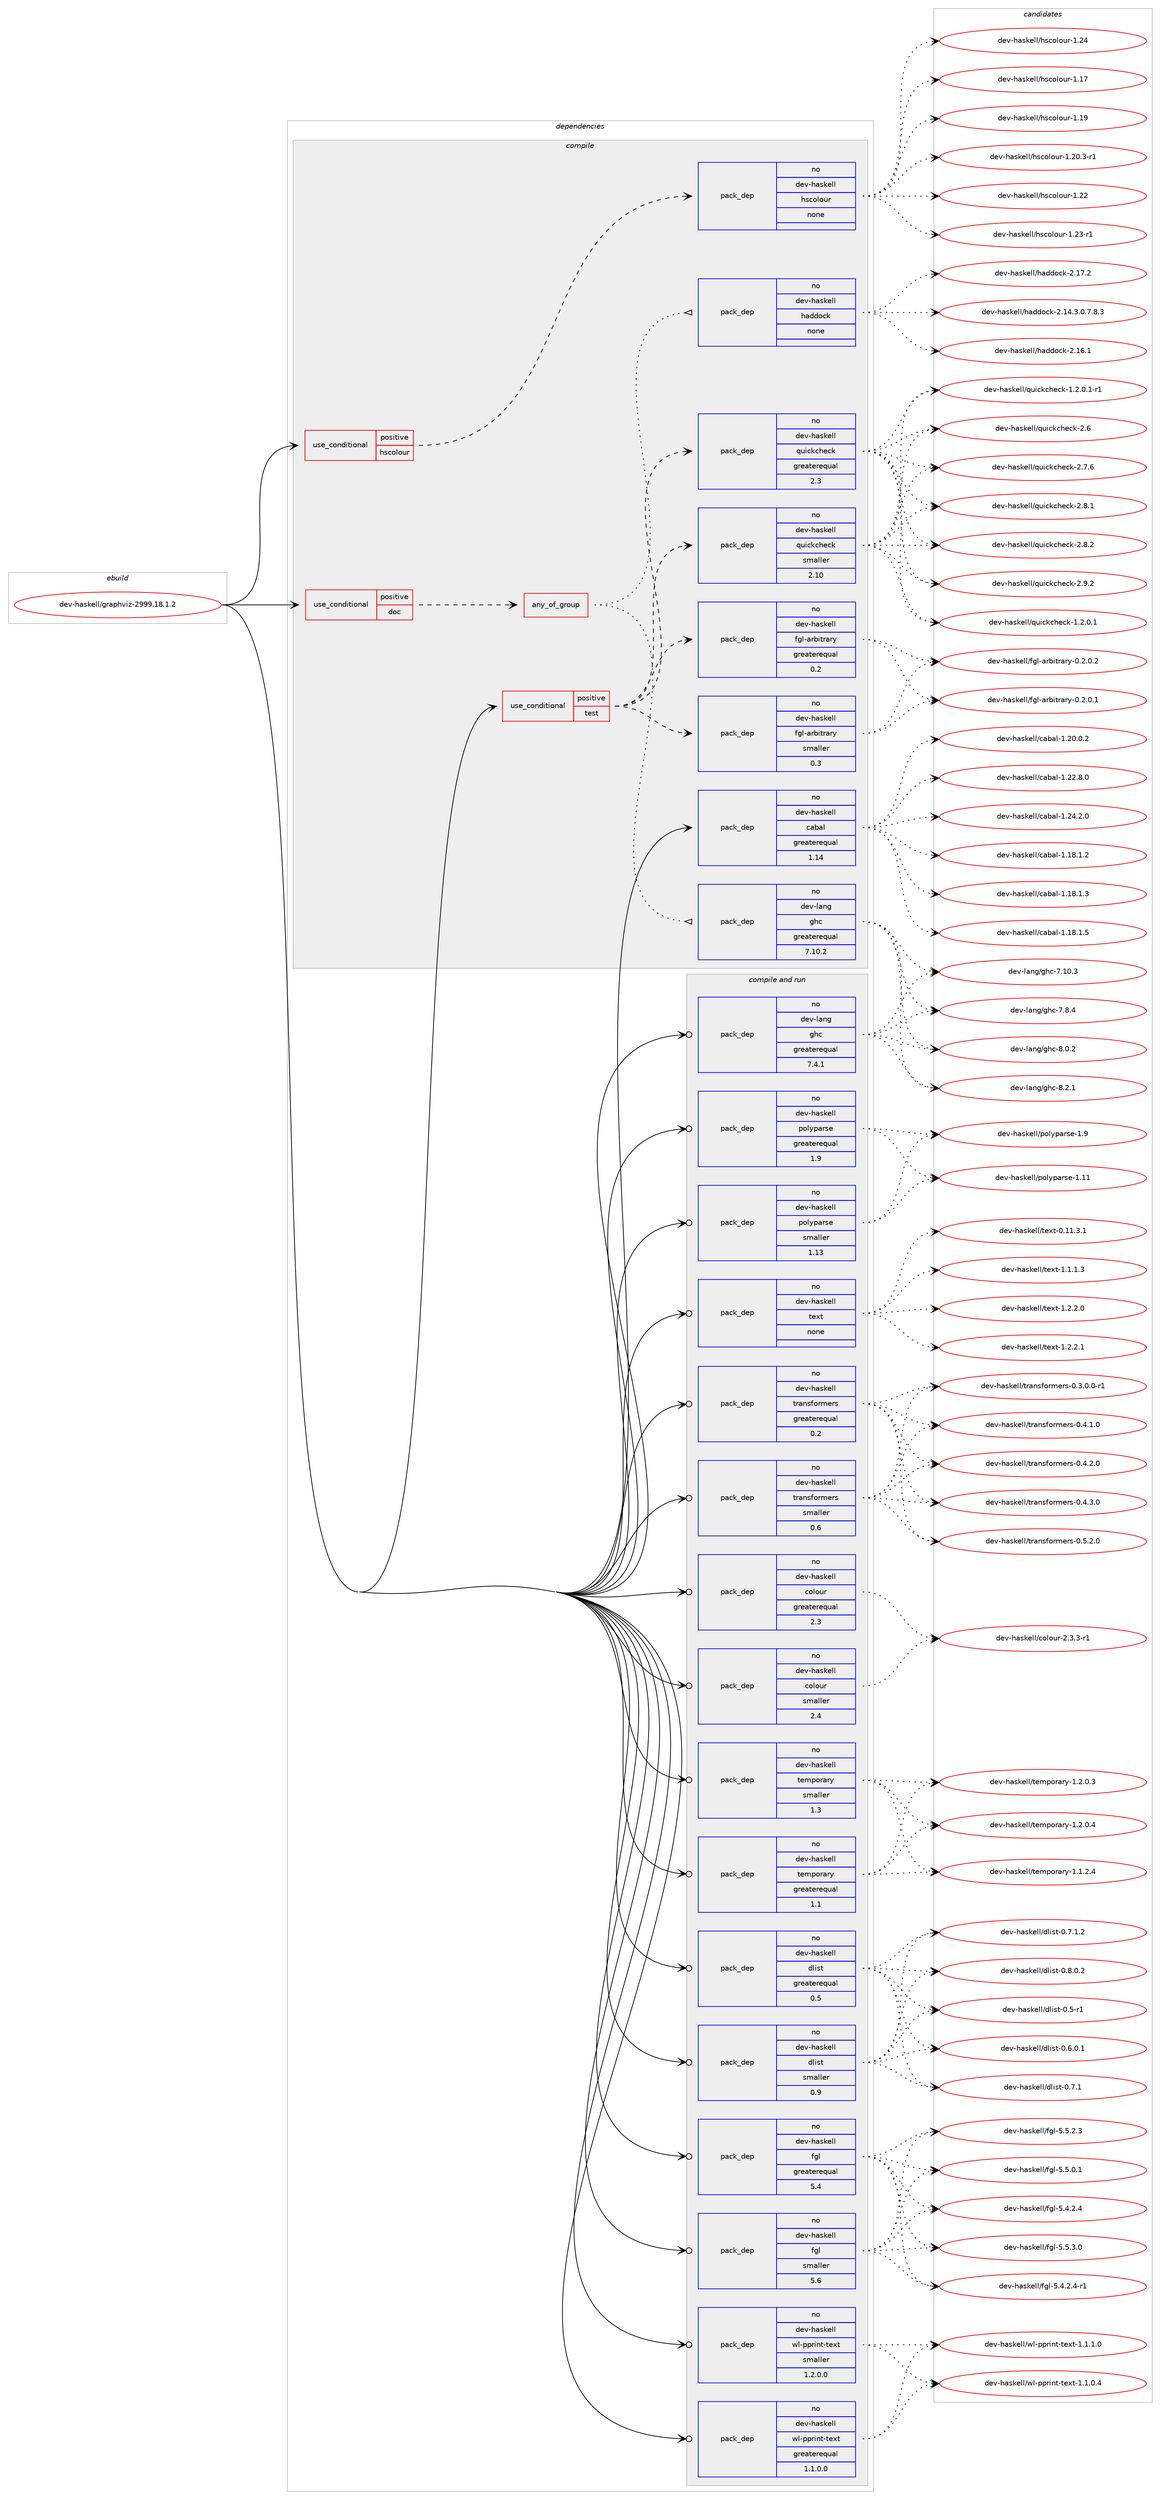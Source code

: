 digraph prolog {

# *************
# Graph options
# *************

newrank=true;
concentrate=true;
compound=true;
graph [rankdir=LR,fontname=Helvetica,fontsize=10,ranksep=1.5];#, ranksep=2.5, nodesep=0.2];
edge  [arrowhead=vee];
node  [fontname=Helvetica,fontsize=10];

# **********
# The ebuild
# **********

subgraph cluster_leftcol {
color=gray;
rank=same;
label=<<i>ebuild</i>>;
id [label="dev-haskell/graphviz-2999.18.1.2", color=red, width=4, href="../dev-haskell/graphviz-2999.18.1.2.svg"];
}

# ****************
# The dependencies
# ****************

subgraph cluster_midcol {
color=gray;
label=<<i>dependencies</i>>;
subgraph cluster_compile {
fillcolor="#eeeeee";
style=filled;
label=<<i>compile</i>>;
subgraph cond19034 {
dependency81440 [label=<<TABLE BORDER="0" CELLBORDER="1" CELLSPACING="0" CELLPADDING="4"><TR><TD ROWSPAN="3" CELLPADDING="10">use_conditional</TD></TR><TR><TD>positive</TD></TR><TR><TD>doc</TD></TR></TABLE>>, shape=none, color=red];
subgraph any2064 {
dependency81441 [label=<<TABLE BORDER="0" CELLBORDER="1" CELLSPACING="0" CELLPADDING="4"><TR><TD CELLPADDING="10">any_of_group</TD></TR></TABLE>>, shape=none, color=red];subgraph pack60312 {
dependency81442 [label=<<TABLE BORDER="0" CELLBORDER="1" CELLSPACING="0" CELLPADDING="4" WIDTH="220"><TR><TD ROWSPAN="6" CELLPADDING="30">pack_dep</TD></TR><TR><TD WIDTH="110">no</TD></TR><TR><TD>dev-haskell</TD></TR><TR><TD>haddock</TD></TR><TR><TD>none</TD></TR><TR><TD></TD></TR></TABLE>>, shape=none, color=blue];
}
dependency81441:e -> dependency81442:w [weight=20,style="dotted",arrowhead="oinv"];
subgraph pack60313 {
dependency81443 [label=<<TABLE BORDER="0" CELLBORDER="1" CELLSPACING="0" CELLPADDING="4" WIDTH="220"><TR><TD ROWSPAN="6" CELLPADDING="30">pack_dep</TD></TR><TR><TD WIDTH="110">no</TD></TR><TR><TD>dev-lang</TD></TR><TR><TD>ghc</TD></TR><TR><TD>greaterequal</TD></TR><TR><TD>7.10.2</TD></TR></TABLE>>, shape=none, color=blue];
}
dependency81441:e -> dependency81443:w [weight=20,style="dotted",arrowhead="oinv"];
}
dependency81440:e -> dependency81441:w [weight=20,style="dashed",arrowhead="vee"];
}
id:e -> dependency81440:w [weight=20,style="solid",arrowhead="vee"];
subgraph cond19035 {
dependency81444 [label=<<TABLE BORDER="0" CELLBORDER="1" CELLSPACING="0" CELLPADDING="4"><TR><TD ROWSPAN="3" CELLPADDING="10">use_conditional</TD></TR><TR><TD>positive</TD></TR><TR><TD>hscolour</TD></TR></TABLE>>, shape=none, color=red];
subgraph pack60314 {
dependency81445 [label=<<TABLE BORDER="0" CELLBORDER="1" CELLSPACING="0" CELLPADDING="4" WIDTH="220"><TR><TD ROWSPAN="6" CELLPADDING="30">pack_dep</TD></TR><TR><TD WIDTH="110">no</TD></TR><TR><TD>dev-haskell</TD></TR><TR><TD>hscolour</TD></TR><TR><TD>none</TD></TR><TR><TD></TD></TR></TABLE>>, shape=none, color=blue];
}
dependency81444:e -> dependency81445:w [weight=20,style="dashed",arrowhead="vee"];
}
id:e -> dependency81444:w [weight=20,style="solid",arrowhead="vee"];
subgraph cond19036 {
dependency81446 [label=<<TABLE BORDER="0" CELLBORDER="1" CELLSPACING="0" CELLPADDING="4"><TR><TD ROWSPAN="3" CELLPADDING="10">use_conditional</TD></TR><TR><TD>positive</TD></TR><TR><TD>test</TD></TR></TABLE>>, shape=none, color=red];
subgraph pack60315 {
dependency81447 [label=<<TABLE BORDER="0" CELLBORDER="1" CELLSPACING="0" CELLPADDING="4" WIDTH="220"><TR><TD ROWSPAN="6" CELLPADDING="30">pack_dep</TD></TR><TR><TD WIDTH="110">no</TD></TR><TR><TD>dev-haskell</TD></TR><TR><TD>fgl-arbitrary</TD></TR><TR><TD>greaterequal</TD></TR><TR><TD>0.2</TD></TR></TABLE>>, shape=none, color=blue];
}
dependency81446:e -> dependency81447:w [weight=20,style="dashed",arrowhead="vee"];
subgraph pack60316 {
dependency81448 [label=<<TABLE BORDER="0" CELLBORDER="1" CELLSPACING="0" CELLPADDING="4" WIDTH="220"><TR><TD ROWSPAN="6" CELLPADDING="30">pack_dep</TD></TR><TR><TD WIDTH="110">no</TD></TR><TR><TD>dev-haskell</TD></TR><TR><TD>fgl-arbitrary</TD></TR><TR><TD>smaller</TD></TR><TR><TD>0.3</TD></TR></TABLE>>, shape=none, color=blue];
}
dependency81446:e -> dependency81448:w [weight=20,style="dashed",arrowhead="vee"];
subgraph pack60317 {
dependency81449 [label=<<TABLE BORDER="0" CELLBORDER="1" CELLSPACING="0" CELLPADDING="4" WIDTH="220"><TR><TD ROWSPAN="6" CELLPADDING="30">pack_dep</TD></TR><TR><TD WIDTH="110">no</TD></TR><TR><TD>dev-haskell</TD></TR><TR><TD>quickcheck</TD></TR><TR><TD>greaterequal</TD></TR><TR><TD>2.3</TD></TR></TABLE>>, shape=none, color=blue];
}
dependency81446:e -> dependency81449:w [weight=20,style="dashed",arrowhead="vee"];
subgraph pack60318 {
dependency81450 [label=<<TABLE BORDER="0" CELLBORDER="1" CELLSPACING="0" CELLPADDING="4" WIDTH="220"><TR><TD ROWSPAN="6" CELLPADDING="30">pack_dep</TD></TR><TR><TD WIDTH="110">no</TD></TR><TR><TD>dev-haskell</TD></TR><TR><TD>quickcheck</TD></TR><TR><TD>smaller</TD></TR><TR><TD>2.10</TD></TR></TABLE>>, shape=none, color=blue];
}
dependency81446:e -> dependency81450:w [weight=20,style="dashed",arrowhead="vee"];
}
id:e -> dependency81446:w [weight=20,style="solid",arrowhead="vee"];
subgraph pack60319 {
dependency81451 [label=<<TABLE BORDER="0" CELLBORDER="1" CELLSPACING="0" CELLPADDING="4" WIDTH="220"><TR><TD ROWSPAN="6" CELLPADDING="30">pack_dep</TD></TR><TR><TD WIDTH="110">no</TD></TR><TR><TD>dev-haskell</TD></TR><TR><TD>cabal</TD></TR><TR><TD>greaterequal</TD></TR><TR><TD>1.14</TD></TR></TABLE>>, shape=none, color=blue];
}
id:e -> dependency81451:w [weight=20,style="solid",arrowhead="vee"];
}
subgraph cluster_compileandrun {
fillcolor="#eeeeee";
style=filled;
label=<<i>compile and run</i>>;
subgraph pack60320 {
dependency81452 [label=<<TABLE BORDER="0" CELLBORDER="1" CELLSPACING="0" CELLPADDING="4" WIDTH="220"><TR><TD ROWSPAN="6" CELLPADDING="30">pack_dep</TD></TR><TR><TD WIDTH="110">no</TD></TR><TR><TD>dev-haskell</TD></TR><TR><TD>colour</TD></TR><TR><TD>greaterequal</TD></TR><TR><TD>2.3</TD></TR></TABLE>>, shape=none, color=blue];
}
id:e -> dependency81452:w [weight=20,style="solid",arrowhead="odotvee"];
subgraph pack60321 {
dependency81453 [label=<<TABLE BORDER="0" CELLBORDER="1" CELLSPACING="0" CELLPADDING="4" WIDTH="220"><TR><TD ROWSPAN="6" CELLPADDING="30">pack_dep</TD></TR><TR><TD WIDTH="110">no</TD></TR><TR><TD>dev-haskell</TD></TR><TR><TD>colour</TD></TR><TR><TD>smaller</TD></TR><TR><TD>2.4</TD></TR></TABLE>>, shape=none, color=blue];
}
id:e -> dependency81453:w [weight=20,style="solid",arrowhead="odotvee"];
subgraph pack60322 {
dependency81454 [label=<<TABLE BORDER="0" CELLBORDER="1" CELLSPACING="0" CELLPADDING="4" WIDTH="220"><TR><TD ROWSPAN="6" CELLPADDING="30">pack_dep</TD></TR><TR><TD WIDTH="110">no</TD></TR><TR><TD>dev-haskell</TD></TR><TR><TD>dlist</TD></TR><TR><TD>greaterequal</TD></TR><TR><TD>0.5</TD></TR></TABLE>>, shape=none, color=blue];
}
id:e -> dependency81454:w [weight=20,style="solid",arrowhead="odotvee"];
subgraph pack60323 {
dependency81455 [label=<<TABLE BORDER="0" CELLBORDER="1" CELLSPACING="0" CELLPADDING="4" WIDTH="220"><TR><TD ROWSPAN="6" CELLPADDING="30">pack_dep</TD></TR><TR><TD WIDTH="110">no</TD></TR><TR><TD>dev-haskell</TD></TR><TR><TD>dlist</TD></TR><TR><TD>smaller</TD></TR><TR><TD>0.9</TD></TR></TABLE>>, shape=none, color=blue];
}
id:e -> dependency81455:w [weight=20,style="solid",arrowhead="odotvee"];
subgraph pack60324 {
dependency81456 [label=<<TABLE BORDER="0" CELLBORDER="1" CELLSPACING="0" CELLPADDING="4" WIDTH="220"><TR><TD ROWSPAN="6" CELLPADDING="30">pack_dep</TD></TR><TR><TD WIDTH="110">no</TD></TR><TR><TD>dev-haskell</TD></TR><TR><TD>fgl</TD></TR><TR><TD>greaterequal</TD></TR><TR><TD>5.4</TD></TR></TABLE>>, shape=none, color=blue];
}
id:e -> dependency81456:w [weight=20,style="solid",arrowhead="odotvee"];
subgraph pack60325 {
dependency81457 [label=<<TABLE BORDER="0" CELLBORDER="1" CELLSPACING="0" CELLPADDING="4" WIDTH="220"><TR><TD ROWSPAN="6" CELLPADDING="30">pack_dep</TD></TR><TR><TD WIDTH="110">no</TD></TR><TR><TD>dev-haskell</TD></TR><TR><TD>fgl</TD></TR><TR><TD>smaller</TD></TR><TR><TD>5.6</TD></TR></TABLE>>, shape=none, color=blue];
}
id:e -> dependency81457:w [weight=20,style="solid",arrowhead="odotvee"];
subgraph pack60326 {
dependency81458 [label=<<TABLE BORDER="0" CELLBORDER="1" CELLSPACING="0" CELLPADDING="4" WIDTH="220"><TR><TD ROWSPAN="6" CELLPADDING="30">pack_dep</TD></TR><TR><TD WIDTH="110">no</TD></TR><TR><TD>dev-haskell</TD></TR><TR><TD>polyparse</TD></TR><TR><TD>greaterequal</TD></TR><TR><TD>1.9</TD></TR></TABLE>>, shape=none, color=blue];
}
id:e -> dependency81458:w [weight=20,style="solid",arrowhead="odotvee"];
subgraph pack60327 {
dependency81459 [label=<<TABLE BORDER="0" CELLBORDER="1" CELLSPACING="0" CELLPADDING="4" WIDTH="220"><TR><TD ROWSPAN="6" CELLPADDING="30">pack_dep</TD></TR><TR><TD WIDTH="110">no</TD></TR><TR><TD>dev-haskell</TD></TR><TR><TD>polyparse</TD></TR><TR><TD>smaller</TD></TR><TR><TD>1.13</TD></TR></TABLE>>, shape=none, color=blue];
}
id:e -> dependency81459:w [weight=20,style="solid",arrowhead="odotvee"];
subgraph pack60328 {
dependency81460 [label=<<TABLE BORDER="0" CELLBORDER="1" CELLSPACING="0" CELLPADDING="4" WIDTH="220"><TR><TD ROWSPAN="6" CELLPADDING="30">pack_dep</TD></TR><TR><TD WIDTH="110">no</TD></TR><TR><TD>dev-haskell</TD></TR><TR><TD>temporary</TD></TR><TR><TD>greaterequal</TD></TR><TR><TD>1.1</TD></TR></TABLE>>, shape=none, color=blue];
}
id:e -> dependency81460:w [weight=20,style="solid",arrowhead="odotvee"];
subgraph pack60329 {
dependency81461 [label=<<TABLE BORDER="0" CELLBORDER="1" CELLSPACING="0" CELLPADDING="4" WIDTH="220"><TR><TD ROWSPAN="6" CELLPADDING="30">pack_dep</TD></TR><TR><TD WIDTH="110">no</TD></TR><TR><TD>dev-haskell</TD></TR><TR><TD>temporary</TD></TR><TR><TD>smaller</TD></TR><TR><TD>1.3</TD></TR></TABLE>>, shape=none, color=blue];
}
id:e -> dependency81461:w [weight=20,style="solid",arrowhead="odotvee"];
subgraph pack60330 {
dependency81462 [label=<<TABLE BORDER="0" CELLBORDER="1" CELLSPACING="0" CELLPADDING="4" WIDTH="220"><TR><TD ROWSPAN="6" CELLPADDING="30">pack_dep</TD></TR><TR><TD WIDTH="110">no</TD></TR><TR><TD>dev-haskell</TD></TR><TR><TD>text</TD></TR><TR><TD>none</TD></TR><TR><TD></TD></TR></TABLE>>, shape=none, color=blue];
}
id:e -> dependency81462:w [weight=20,style="solid",arrowhead="odotvee"];
subgraph pack60331 {
dependency81463 [label=<<TABLE BORDER="0" CELLBORDER="1" CELLSPACING="0" CELLPADDING="4" WIDTH="220"><TR><TD ROWSPAN="6" CELLPADDING="30">pack_dep</TD></TR><TR><TD WIDTH="110">no</TD></TR><TR><TD>dev-haskell</TD></TR><TR><TD>transformers</TD></TR><TR><TD>greaterequal</TD></TR><TR><TD>0.2</TD></TR></TABLE>>, shape=none, color=blue];
}
id:e -> dependency81463:w [weight=20,style="solid",arrowhead="odotvee"];
subgraph pack60332 {
dependency81464 [label=<<TABLE BORDER="0" CELLBORDER="1" CELLSPACING="0" CELLPADDING="4" WIDTH="220"><TR><TD ROWSPAN="6" CELLPADDING="30">pack_dep</TD></TR><TR><TD WIDTH="110">no</TD></TR><TR><TD>dev-haskell</TD></TR><TR><TD>transformers</TD></TR><TR><TD>smaller</TD></TR><TR><TD>0.6</TD></TR></TABLE>>, shape=none, color=blue];
}
id:e -> dependency81464:w [weight=20,style="solid",arrowhead="odotvee"];
subgraph pack60333 {
dependency81465 [label=<<TABLE BORDER="0" CELLBORDER="1" CELLSPACING="0" CELLPADDING="4" WIDTH="220"><TR><TD ROWSPAN="6" CELLPADDING="30">pack_dep</TD></TR><TR><TD WIDTH="110">no</TD></TR><TR><TD>dev-haskell</TD></TR><TR><TD>wl-pprint-text</TD></TR><TR><TD>greaterequal</TD></TR><TR><TD>1.1.0.0</TD></TR></TABLE>>, shape=none, color=blue];
}
id:e -> dependency81465:w [weight=20,style="solid",arrowhead="odotvee"];
subgraph pack60334 {
dependency81466 [label=<<TABLE BORDER="0" CELLBORDER="1" CELLSPACING="0" CELLPADDING="4" WIDTH="220"><TR><TD ROWSPAN="6" CELLPADDING="30">pack_dep</TD></TR><TR><TD WIDTH="110">no</TD></TR><TR><TD>dev-haskell</TD></TR><TR><TD>wl-pprint-text</TD></TR><TR><TD>smaller</TD></TR><TR><TD>1.2.0.0</TD></TR></TABLE>>, shape=none, color=blue];
}
id:e -> dependency81466:w [weight=20,style="solid",arrowhead="odotvee"];
subgraph pack60335 {
dependency81467 [label=<<TABLE BORDER="0" CELLBORDER="1" CELLSPACING="0" CELLPADDING="4" WIDTH="220"><TR><TD ROWSPAN="6" CELLPADDING="30">pack_dep</TD></TR><TR><TD WIDTH="110">no</TD></TR><TR><TD>dev-lang</TD></TR><TR><TD>ghc</TD></TR><TR><TD>greaterequal</TD></TR><TR><TD>7.4.1</TD></TR></TABLE>>, shape=none, color=blue];
}
id:e -> dependency81467:w [weight=20,style="solid",arrowhead="odotvee"];
}
subgraph cluster_run {
fillcolor="#eeeeee";
style=filled;
label=<<i>run</i>>;
}
}

# **************
# The candidates
# **************

subgraph cluster_choices {
rank=same;
color=gray;
label=<<i>candidates</i>>;

subgraph choice60312 {
color=black;
nodesep=1;
choice1001011184510497115107101108108471049710010011199107455046495246514648465546564651 [label="dev-haskell/haddock-2.14.3.0.7.8.3", color=red, width=4,href="../dev-haskell/haddock-2.14.3.0.7.8.3.svg"];
choice100101118451049711510710110810847104971001001119910745504649544649 [label="dev-haskell/haddock-2.16.1", color=red, width=4,href="../dev-haskell/haddock-2.16.1.svg"];
choice100101118451049711510710110810847104971001001119910745504649554650 [label="dev-haskell/haddock-2.17.2", color=red, width=4,href="../dev-haskell/haddock-2.17.2.svg"];
dependency81442:e -> choice1001011184510497115107101108108471049710010011199107455046495246514648465546564651:w [style=dotted,weight="100"];
dependency81442:e -> choice100101118451049711510710110810847104971001001119910745504649544649:w [style=dotted,weight="100"];
dependency81442:e -> choice100101118451049711510710110810847104971001001119910745504649554650:w [style=dotted,weight="100"];
}
subgraph choice60313 {
color=black;
nodesep=1;
choice1001011184510897110103471031049945554649484651 [label="dev-lang/ghc-7.10.3", color=red, width=4,href="../dev-lang/ghc-7.10.3.svg"];
choice10010111845108971101034710310499455546564652 [label="dev-lang/ghc-7.8.4", color=red, width=4,href="../dev-lang/ghc-7.8.4.svg"];
choice10010111845108971101034710310499455646484650 [label="dev-lang/ghc-8.0.2", color=red, width=4,href="../dev-lang/ghc-8.0.2.svg"];
choice10010111845108971101034710310499455646504649 [label="dev-lang/ghc-8.2.1", color=red, width=4,href="../dev-lang/ghc-8.2.1.svg"];
dependency81443:e -> choice1001011184510897110103471031049945554649484651:w [style=dotted,weight="100"];
dependency81443:e -> choice10010111845108971101034710310499455546564652:w [style=dotted,weight="100"];
dependency81443:e -> choice10010111845108971101034710310499455646484650:w [style=dotted,weight="100"];
dependency81443:e -> choice10010111845108971101034710310499455646504649:w [style=dotted,weight="100"];
}
subgraph choice60314 {
color=black;
nodesep=1;
choice100101118451049711510710110810847104115991111081111171144549464955 [label="dev-haskell/hscolour-1.17", color=red, width=4,href="../dev-haskell/hscolour-1.17.svg"];
choice100101118451049711510710110810847104115991111081111171144549464957 [label="dev-haskell/hscolour-1.19", color=red, width=4,href="../dev-haskell/hscolour-1.19.svg"];
choice10010111845104971151071011081084710411599111108111117114454946504846514511449 [label="dev-haskell/hscolour-1.20.3-r1", color=red, width=4,href="../dev-haskell/hscolour-1.20.3-r1.svg"];
choice100101118451049711510710110810847104115991111081111171144549465050 [label="dev-haskell/hscolour-1.22", color=red, width=4,href="../dev-haskell/hscolour-1.22.svg"];
choice1001011184510497115107101108108471041159911110811111711445494650514511449 [label="dev-haskell/hscolour-1.23-r1", color=red, width=4,href="../dev-haskell/hscolour-1.23-r1.svg"];
choice100101118451049711510710110810847104115991111081111171144549465052 [label="dev-haskell/hscolour-1.24", color=red, width=4,href="../dev-haskell/hscolour-1.24.svg"];
dependency81445:e -> choice100101118451049711510710110810847104115991111081111171144549464955:w [style=dotted,weight="100"];
dependency81445:e -> choice100101118451049711510710110810847104115991111081111171144549464957:w [style=dotted,weight="100"];
dependency81445:e -> choice10010111845104971151071011081084710411599111108111117114454946504846514511449:w [style=dotted,weight="100"];
dependency81445:e -> choice100101118451049711510710110810847104115991111081111171144549465050:w [style=dotted,weight="100"];
dependency81445:e -> choice1001011184510497115107101108108471041159911110811111711445494650514511449:w [style=dotted,weight="100"];
dependency81445:e -> choice100101118451049711510710110810847104115991111081111171144549465052:w [style=dotted,weight="100"];
}
subgraph choice60315 {
color=black;
nodesep=1;
choice100101118451049711510710110810847102103108459711498105116114971141214548465046484649 [label="dev-haskell/fgl-arbitrary-0.2.0.1", color=red, width=4,href="../dev-haskell/fgl-arbitrary-0.2.0.1.svg"];
choice100101118451049711510710110810847102103108459711498105116114971141214548465046484650 [label="dev-haskell/fgl-arbitrary-0.2.0.2", color=red, width=4,href="../dev-haskell/fgl-arbitrary-0.2.0.2.svg"];
dependency81447:e -> choice100101118451049711510710110810847102103108459711498105116114971141214548465046484649:w [style=dotted,weight="100"];
dependency81447:e -> choice100101118451049711510710110810847102103108459711498105116114971141214548465046484650:w [style=dotted,weight="100"];
}
subgraph choice60316 {
color=black;
nodesep=1;
choice100101118451049711510710110810847102103108459711498105116114971141214548465046484649 [label="dev-haskell/fgl-arbitrary-0.2.0.1", color=red, width=4,href="../dev-haskell/fgl-arbitrary-0.2.0.1.svg"];
choice100101118451049711510710110810847102103108459711498105116114971141214548465046484650 [label="dev-haskell/fgl-arbitrary-0.2.0.2", color=red, width=4,href="../dev-haskell/fgl-arbitrary-0.2.0.2.svg"];
dependency81448:e -> choice100101118451049711510710110810847102103108459711498105116114971141214548465046484649:w [style=dotted,weight="100"];
dependency81448:e -> choice100101118451049711510710110810847102103108459711498105116114971141214548465046484650:w [style=dotted,weight="100"];
}
subgraph choice60317 {
color=black;
nodesep=1;
choice1001011184510497115107101108108471131171059910799104101991074549465046484649 [label="dev-haskell/quickcheck-1.2.0.1", color=red, width=4,href="../dev-haskell/quickcheck-1.2.0.1.svg"];
choice10010111845104971151071011081084711311710599107991041019910745494650464846494511449 [label="dev-haskell/quickcheck-1.2.0.1-r1", color=red, width=4,href="../dev-haskell/quickcheck-1.2.0.1-r1.svg"];
choice10010111845104971151071011081084711311710599107991041019910745504654 [label="dev-haskell/quickcheck-2.6", color=red, width=4,href="../dev-haskell/quickcheck-2.6.svg"];
choice100101118451049711510710110810847113117105991079910410199107455046554654 [label="dev-haskell/quickcheck-2.7.6", color=red, width=4,href="../dev-haskell/quickcheck-2.7.6.svg"];
choice100101118451049711510710110810847113117105991079910410199107455046564649 [label="dev-haskell/quickcheck-2.8.1", color=red, width=4,href="../dev-haskell/quickcheck-2.8.1.svg"];
choice100101118451049711510710110810847113117105991079910410199107455046564650 [label="dev-haskell/quickcheck-2.8.2", color=red, width=4,href="../dev-haskell/quickcheck-2.8.2.svg"];
choice100101118451049711510710110810847113117105991079910410199107455046574650 [label="dev-haskell/quickcheck-2.9.2", color=red, width=4,href="../dev-haskell/quickcheck-2.9.2.svg"];
dependency81449:e -> choice1001011184510497115107101108108471131171059910799104101991074549465046484649:w [style=dotted,weight="100"];
dependency81449:e -> choice10010111845104971151071011081084711311710599107991041019910745494650464846494511449:w [style=dotted,weight="100"];
dependency81449:e -> choice10010111845104971151071011081084711311710599107991041019910745504654:w [style=dotted,weight="100"];
dependency81449:e -> choice100101118451049711510710110810847113117105991079910410199107455046554654:w [style=dotted,weight="100"];
dependency81449:e -> choice100101118451049711510710110810847113117105991079910410199107455046564649:w [style=dotted,weight="100"];
dependency81449:e -> choice100101118451049711510710110810847113117105991079910410199107455046564650:w [style=dotted,weight="100"];
dependency81449:e -> choice100101118451049711510710110810847113117105991079910410199107455046574650:w [style=dotted,weight="100"];
}
subgraph choice60318 {
color=black;
nodesep=1;
choice1001011184510497115107101108108471131171059910799104101991074549465046484649 [label="dev-haskell/quickcheck-1.2.0.1", color=red, width=4,href="../dev-haskell/quickcheck-1.2.0.1.svg"];
choice10010111845104971151071011081084711311710599107991041019910745494650464846494511449 [label="dev-haskell/quickcheck-1.2.0.1-r1", color=red, width=4,href="../dev-haskell/quickcheck-1.2.0.1-r1.svg"];
choice10010111845104971151071011081084711311710599107991041019910745504654 [label="dev-haskell/quickcheck-2.6", color=red, width=4,href="../dev-haskell/quickcheck-2.6.svg"];
choice100101118451049711510710110810847113117105991079910410199107455046554654 [label="dev-haskell/quickcheck-2.7.6", color=red, width=4,href="../dev-haskell/quickcheck-2.7.6.svg"];
choice100101118451049711510710110810847113117105991079910410199107455046564649 [label="dev-haskell/quickcheck-2.8.1", color=red, width=4,href="../dev-haskell/quickcheck-2.8.1.svg"];
choice100101118451049711510710110810847113117105991079910410199107455046564650 [label="dev-haskell/quickcheck-2.8.2", color=red, width=4,href="../dev-haskell/quickcheck-2.8.2.svg"];
choice100101118451049711510710110810847113117105991079910410199107455046574650 [label="dev-haskell/quickcheck-2.9.2", color=red, width=4,href="../dev-haskell/quickcheck-2.9.2.svg"];
dependency81450:e -> choice1001011184510497115107101108108471131171059910799104101991074549465046484649:w [style=dotted,weight="100"];
dependency81450:e -> choice10010111845104971151071011081084711311710599107991041019910745494650464846494511449:w [style=dotted,weight="100"];
dependency81450:e -> choice10010111845104971151071011081084711311710599107991041019910745504654:w [style=dotted,weight="100"];
dependency81450:e -> choice100101118451049711510710110810847113117105991079910410199107455046554654:w [style=dotted,weight="100"];
dependency81450:e -> choice100101118451049711510710110810847113117105991079910410199107455046564649:w [style=dotted,weight="100"];
dependency81450:e -> choice100101118451049711510710110810847113117105991079910410199107455046564650:w [style=dotted,weight="100"];
dependency81450:e -> choice100101118451049711510710110810847113117105991079910410199107455046574650:w [style=dotted,weight="100"];
}
subgraph choice60319 {
color=black;
nodesep=1;
choice10010111845104971151071011081084799979897108454946495646494650 [label="dev-haskell/cabal-1.18.1.2", color=red, width=4,href="../dev-haskell/cabal-1.18.1.2.svg"];
choice10010111845104971151071011081084799979897108454946495646494651 [label="dev-haskell/cabal-1.18.1.3", color=red, width=4,href="../dev-haskell/cabal-1.18.1.3.svg"];
choice10010111845104971151071011081084799979897108454946495646494653 [label="dev-haskell/cabal-1.18.1.5", color=red, width=4,href="../dev-haskell/cabal-1.18.1.5.svg"];
choice10010111845104971151071011081084799979897108454946504846484650 [label="dev-haskell/cabal-1.20.0.2", color=red, width=4,href="../dev-haskell/cabal-1.20.0.2.svg"];
choice10010111845104971151071011081084799979897108454946505046564648 [label="dev-haskell/cabal-1.22.8.0", color=red, width=4,href="../dev-haskell/cabal-1.22.8.0.svg"];
choice10010111845104971151071011081084799979897108454946505246504648 [label="dev-haskell/cabal-1.24.2.0", color=red, width=4,href="../dev-haskell/cabal-1.24.2.0.svg"];
dependency81451:e -> choice10010111845104971151071011081084799979897108454946495646494650:w [style=dotted,weight="100"];
dependency81451:e -> choice10010111845104971151071011081084799979897108454946495646494651:w [style=dotted,weight="100"];
dependency81451:e -> choice10010111845104971151071011081084799979897108454946495646494653:w [style=dotted,weight="100"];
dependency81451:e -> choice10010111845104971151071011081084799979897108454946504846484650:w [style=dotted,weight="100"];
dependency81451:e -> choice10010111845104971151071011081084799979897108454946505046564648:w [style=dotted,weight="100"];
dependency81451:e -> choice10010111845104971151071011081084799979897108454946505246504648:w [style=dotted,weight="100"];
}
subgraph choice60320 {
color=black;
nodesep=1;
choice100101118451049711510710110810847991111081111171144550465146514511449 [label="dev-haskell/colour-2.3.3-r1", color=red, width=4,href="../dev-haskell/colour-2.3.3-r1.svg"];
dependency81452:e -> choice100101118451049711510710110810847991111081111171144550465146514511449:w [style=dotted,weight="100"];
}
subgraph choice60321 {
color=black;
nodesep=1;
choice100101118451049711510710110810847991111081111171144550465146514511449 [label="dev-haskell/colour-2.3.3-r1", color=red, width=4,href="../dev-haskell/colour-2.3.3-r1.svg"];
dependency81453:e -> choice100101118451049711510710110810847991111081111171144550465146514511449:w [style=dotted,weight="100"];
}
subgraph choice60322 {
color=black;
nodesep=1;
choice100101118451049711510710110810847100108105115116454846534511449 [label="dev-haskell/dlist-0.5-r1", color=red, width=4,href="../dev-haskell/dlist-0.5-r1.svg"];
choice1001011184510497115107101108108471001081051151164548465446484649 [label="dev-haskell/dlist-0.6.0.1", color=red, width=4,href="../dev-haskell/dlist-0.6.0.1.svg"];
choice100101118451049711510710110810847100108105115116454846554649 [label="dev-haskell/dlist-0.7.1", color=red, width=4,href="../dev-haskell/dlist-0.7.1.svg"];
choice1001011184510497115107101108108471001081051151164548465546494650 [label="dev-haskell/dlist-0.7.1.2", color=red, width=4,href="../dev-haskell/dlist-0.7.1.2.svg"];
choice1001011184510497115107101108108471001081051151164548465646484650 [label="dev-haskell/dlist-0.8.0.2", color=red, width=4,href="../dev-haskell/dlist-0.8.0.2.svg"];
dependency81454:e -> choice100101118451049711510710110810847100108105115116454846534511449:w [style=dotted,weight="100"];
dependency81454:e -> choice1001011184510497115107101108108471001081051151164548465446484649:w [style=dotted,weight="100"];
dependency81454:e -> choice100101118451049711510710110810847100108105115116454846554649:w [style=dotted,weight="100"];
dependency81454:e -> choice1001011184510497115107101108108471001081051151164548465546494650:w [style=dotted,weight="100"];
dependency81454:e -> choice1001011184510497115107101108108471001081051151164548465646484650:w [style=dotted,weight="100"];
}
subgraph choice60323 {
color=black;
nodesep=1;
choice100101118451049711510710110810847100108105115116454846534511449 [label="dev-haskell/dlist-0.5-r1", color=red, width=4,href="../dev-haskell/dlist-0.5-r1.svg"];
choice1001011184510497115107101108108471001081051151164548465446484649 [label="dev-haskell/dlist-0.6.0.1", color=red, width=4,href="../dev-haskell/dlist-0.6.0.1.svg"];
choice100101118451049711510710110810847100108105115116454846554649 [label="dev-haskell/dlist-0.7.1", color=red, width=4,href="../dev-haskell/dlist-0.7.1.svg"];
choice1001011184510497115107101108108471001081051151164548465546494650 [label="dev-haskell/dlist-0.7.1.2", color=red, width=4,href="../dev-haskell/dlist-0.7.1.2.svg"];
choice1001011184510497115107101108108471001081051151164548465646484650 [label="dev-haskell/dlist-0.8.0.2", color=red, width=4,href="../dev-haskell/dlist-0.8.0.2.svg"];
dependency81455:e -> choice100101118451049711510710110810847100108105115116454846534511449:w [style=dotted,weight="100"];
dependency81455:e -> choice1001011184510497115107101108108471001081051151164548465446484649:w [style=dotted,weight="100"];
dependency81455:e -> choice100101118451049711510710110810847100108105115116454846554649:w [style=dotted,weight="100"];
dependency81455:e -> choice1001011184510497115107101108108471001081051151164548465546494650:w [style=dotted,weight="100"];
dependency81455:e -> choice1001011184510497115107101108108471001081051151164548465646484650:w [style=dotted,weight="100"];
}
subgraph choice60324 {
color=black;
nodesep=1;
choice1001011184510497115107101108108471021031084553465246504652 [label="dev-haskell/fgl-5.4.2.4", color=red, width=4,href="../dev-haskell/fgl-5.4.2.4.svg"];
choice10010111845104971151071011081084710210310845534652465046524511449 [label="dev-haskell/fgl-5.4.2.4-r1", color=red, width=4,href="../dev-haskell/fgl-5.4.2.4-r1.svg"];
choice1001011184510497115107101108108471021031084553465346484649 [label="dev-haskell/fgl-5.5.0.1", color=red, width=4,href="../dev-haskell/fgl-5.5.0.1.svg"];
choice1001011184510497115107101108108471021031084553465346504651 [label="dev-haskell/fgl-5.5.2.3", color=red, width=4,href="../dev-haskell/fgl-5.5.2.3.svg"];
choice1001011184510497115107101108108471021031084553465346514648 [label="dev-haskell/fgl-5.5.3.0", color=red, width=4,href="../dev-haskell/fgl-5.5.3.0.svg"];
dependency81456:e -> choice1001011184510497115107101108108471021031084553465246504652:w [style=dotted,weight="100"];
dependency81456:e -> choice10010111845104971151071011081084710210310845534652465046524511449:w [style=dotted,weight="100"];
dependency81456:e -> choice1001011184510497115107101108108471021031084553465346484649:w [style=dotted,weight="100"];
dependency81456:e -> choice1001011184510497115107101108108471021031084553465346504651:w [style=dotted,weight="100"];
dependency81456:e -> choice1001011184510497115107101108108471021031084553465346514648:w [style=dotted,weight="100"];
}
subgraph choice60325 {
color=black;
nodesep=1;
choice1001011184510497115107101108108471021031084553465246504652 [label="dev-haskell/fgl-5.4.2.4", color=red, width=4,href="../dev-haskell/fgl-5.4.2.4.svg"];
choice10010111845104971151071011081084710210310845534652465046524511449 [label="dev-haskell/fgl-5.4.2.4-r1", color=red, width=4,href="../dev-haskell/fgl-5.4.2.4-r1.svg"];
choice1001011184510497115107101108108471021031084553465346484649 [label="dev-haskell/fgl-5.5.0.1", color=red, width=4,href="../dev-haskell/fgl-5.5.0.1.svg"];
choice1001011184510497115107101108108471021031084553465346504651 [label="dev-haskell/fgl-5.5.2.3", color=red, width=4,href="../dev-haskell/fgl-5.5.2.3.svg"];
choice1001011184510497115107101108108471021031084553465346514648 [label="dev-haskell/fgl-5.5.3.0", color=red, width=4,href="../dev-haskell/fgl-5.5.3.0.svg"];
dependency81457:e -> choice1001011184510497115107101108108471021031084553465246504652:w [style=dotted,weight="100"];
dependency81457:e -> choice10010111845104971151071011081084710210310845534652465046524511449:w [style=dotted,weight="100"];
dependency81457:e -> choice1001011184510497115107101108108471021031084553465346484649:w [style=dotted,weight="100"];
dependency81457:e -> choice1001011184510497115107101108108471021031084553465346504651:w [style=dotted,weight="100"];
dependency81457:e -> choice1001011184510497115107101108108471021031084553465346514648:w [style=dotted,weight="100"];
}
subgraph choice60326 {
color=black;
nodesep=1;
choice100101118451049711510710110810847112111108121112971141151014549464949 [label="dev-haskell/polyparse-1.11", color=red, width=4,href="../dev-haskell/polyparse-1.11.svg"];
choice1001011184510497115107101108108471121111081211129711411510145494657 [label="dev-haskell/polyparse-1.9", color=red, width=4,href="../dev-haskell/polyparse-1.9.svg"];
dependency81458:e -> choice100101118451049711510710110810847112111108121112971141151014549464949:w [style=dotted,weight="100"];
dependency81458:e -> choice1001011184510497115107101108108471121111081211129711411510145494657:w [style=dotted,weight="100"];
}
subgraph choice60327 {
color=black;
nodesep=1;
choice100101118451049711510710110810847112111108121112971141151014549464949 [label="dev-haskell/polyparse-1.11", color=red, width=4,href="../dev-haskell/polyparse-1.11.svg"];
choice1001011184510497115107101108108471121111081211129711411510145494657 [label="dev-haskell/polyparse-1.9", color=red, width=4,href="../dev-haskell/polyparse-1.9.svg"];
dependency81459:e -> choice100101118451049711510710110810847112111108121112971141151014549464949:w [style=dotted,weight="100"];
dependency81459:e -> choice1001011184510497115107101108108471121111081211129711411510145494657:w [style=dotted,weight="100"];
}
subgraph choice60328 {
color=black;
nodesep=1;
choice100101118451049711510710110810847116101109112111114971141214549464946504652 [label="dev-haskell/temporary-1.1.2.4", color=red, width=4,href="../dev-haskell/temporary-1.1.2.4.svg"];
choice100101118451049711510710110810847116101109112111114971141214549465046484651 [label="dev-haskell/temporary-1.2.0.3", color=red, width=4,href="../dev-haskell/temporary-1.2.0.3.svg"];
choice100101118451049711510710110810847116101109112111114971141214549465046484652 [label="dev-haskell/temporary-1.2.0.4", color=red, width=4,href="../dev-haskell/temporary-1.2.0.4.svg"];
dependency81460:e -> choice100101118451049711510710110810847116101109112111114971141214549464946504652:w [style=dotted,weight="100"];
dependency81460:e -> choice100101118451049711510710110810847116101109112111114971141214549465046484651:w [style=dotted,weight="100"];
dependency81460:e -> choice100101118451049711510710110810847116101109112111114971141214549465046484652:w [style=dotted,weight="100"];
}
subgraph choice60329 {
color=black;
nodesep=1;
choice100101118451049711510710110810847116101109112111114971141214549464946504652 [label="dev-haskell/temporary-1.1.2.4", color=red, width=4,href="../dev-haskell/temporary-1.1.2.4.svg"];
choice100101118451049711510710110810847116101109112111114971141214549465046484651 [label="dev-haskell/temporary-1.2.0.3", color=red, width=4,href="../dev-haskell/temporary-1.2.0.3.svg"];
choice100101118451049711510710110810847116101109112111114971141214549465046484652 [label="dev-haskell/temporary-1.2.0.4", color=red, width=4,href="../dev-haskell/temporary-1.2.0.4.svg"];
dependency81461:e -> choice100101118451049711510710110810847116101109112111114971141214549464946504652:w [style=dotted,weight="100"];
dependency81461:e -> choice100101118451049711510710110810847116101109112111114971141214549465046484651:w [style=dotted,weight="100"];
dependency81461:e -> choice100101118451049711510710110810847116101109112111114971141214549465046484652:w [style=dotted,weight="100"];
}
subgraph choice60330 {
color=black;
nodesep=1;
choice100101118451049711510710110810847116101120116454846494946514649 [label="dev-haskell/text-0.11.3.1", color=red, width=4,href="../dev-haskell/text-0.11.3.1.svg"];
choice1001011184510497115107101108108471161011201164549464946494651 [label="dev-haskell/text-1.1.1.3", color=red, width=4,href="../dev-haskell/text-1.1.1.3.svg"];
choice1001011184510497115107101108108471161011201164549465046504648 [label="dev-haskell/text-1.2.2.0", color=red, width=4,href="../dev-haskell/text-1.2.2.0.svg"];
choice1001011184510497115107101108108471161011201164549465046504649 [label="dev-haskell/text-1.2.2.1", color=red, width=4,href="../dev-haskell/text-1.2.2.1.svg"];
dependency81462:e -> choice100101118451049711510710110810847116101120116454846494946514649:w [style=dotted,weight="100"];
dependency81462:e -> choice1001011184510497115107101108108471161011201164549464946494651:w [style=dotted,weight="100"];
dependency81462:e -> choice1001011184510497115107101108108471161011201164549465046504648:w [style=dotted,weight="100"];
dependency81462:e -> choice1001011184510497115107101108108471161011201164549465046504649:w [style=dotted,weight="100"];
}
subgraph choice60331 {
color=black;
nodesep=1;
choice1001011184510497115107101108108471161149711011510211111410910111411545484651464846484511449 [label="dev-haskell/transformers-0.3.0.0-r1", color=red, width=4,href="../dev-haskell/transformers-0.3.0.0-r1.svg"];
choice100101118451049711510710110810847116114971101151021111141091011141154548465246494648 [label="dev-haskell/transformers-0.4.1.0", color=red, width=4,href="../dev-haskell/transformers-0.4.1.0.svg"];
choice100101118451049711510710110810847116114971101151021111141091011141154548465246504648 [label="dev-haskell/transformers-0.4.2.0", color=red, width=4,href="../dev-haskell/transformers-0.4.2.0.svg"];
choice100101118451049711510710110810847116114971101151021111141091011141154548465246514648 [label="dev-haskell/transformers-0.4.3.0", color=red, width=4,href="../dev-haskell/transformers-0.4.3.0.svg"];
choice100101118451049711510710110810847116114971101151021111141091011141154548465346504648 [label="dev-haskell/transformers-0.5.2.0", color=red, width=4,href="../dev-haskell/transformers-0.5.2.0.svg"];
dependency81463:e -> choice1001011184510497115107101108108471161149711011510211111410910111411545484651464846484511449:w [style=dotted,weight="100"];
dependency81463:e -> choice100101118451049711510710110810847116114971101151021111141091011141154548465246494648:w [style=dotted,weight="100"];
dependency81463:e -> choice100101118451049711510710110810847116114971101151021111141091011141154548465246504648:w [style=dotted,weight="100"];
dependency81463:e -> choice100101118451049711510710110810847116114971101151021111141091011141154548465246514648:w [style=dotted,weight="100"];
dependency81463:e -> choice100101118451049711510710110810847116114971101151021111141091011141154548465346504648:w [style=dotted,weight="100"];
}
subgraph choice60332 {
color=black;
nodesep=1;
choice1001011184510497115107101108108471161149711011510211111410910111411545484651464846484511449 [label="dev-haskell/transformers-0.3.0.0-r1", color=red, width=4,href="../dev-haskell/transformers-0.3.0.0-r1.svg"];
choice100101118451049711510710110810847116114971101151021111141091011141154548465246494648 [label="dev-haskell/transformers-0.4.1.0", color=red, width=4,href="../dev-haskell/transformers-0.4.1.0.svg"];
choice100101118451049711510710110810847116114971101151021111141091011141154548465246504648 [label="dev-haskell/transformers-0.4.2.0", color=red, width=4,href="../dev-haskell/transformers-0.4.2.0.svg"];
choice100101118451049711510710110810847116114971101151021111141091011141154548465246514648 [label="dev-haskell/transformers-0.4.3.0", color=red, width=4,href="../dev-haskell/transformers-0.4.3.0.svg"];
choice100101118451049711510710110810847116114971101151021111141091011141154548465346504648 [label="dev-haskell/transformers-0.5.2.0", color=red, width=4,href="../dev-haskell/transformers-0.5.2.0.svg"];
dependency81464:e -> choice1001011184510497115107101108108471161149711011510211111410910111411545484651464846484511449:w [style=dotted,weight="100"];
dependency81464:e -> choice100101118451049711510710110810847116114971101151021111141091011141154548465246494648:w [style=dotted,weight="100"];
dependency81464:e -> choice100101118451049711510710110810847116114971101151021111141091011141154548465246504648:w [style=dotted,weight="100"];
dependency81464:e -> choice100101118451049711510710110810847116114971101151021111141091011141154548465246514648:w [style=dotted,weight="100"];
dependency81464:e -> choice100101118451049711510710110810847116114971101151021111141091011141154548465346504648:w [style=dotted,weight="100"];
}
subgraph choice60333 {
color=black;
nodesep=1;
choice10010111845104971151071011081084711910845112112114105110116451161011201164549464946484652 [label="dev-haskell/wl-pprint-text-1.1.0.4", color=red, width=4,href="../dev-haskell/wl-pprint-text-1.1.0.4.svg"];
choice10010111845104971151071011081084711910845112112114105110116451161011201164549464946494648 [label="dev-haskell/wl-pprint-text-1.1.1.0", color=red, width=4,href="../dev-haskell/wl-pprint-text-1.1.1.0.svg"];
dependency81465:e -> choice10010111845104971151071011081084711910845112112114105110116451161011201164549464946484652:w [style=dotted,weight="100"];
dependency81465:e -> choice10010111845104971151071011081084711910845112112114105110116451161011201164549464946494648:w [style=dotted,weight="100"];
}
subgraph choice60334 {
color=black;
nodesep=1;
choice10010111845104971151071011081084711910845112112114105110116451161011201164549464946484652 [label="dev-haskell/wl-pprint-text-1.1.0.4", color=red, width=4,href="../dev-haskell/wl-pprint-text-1.1.0.4.svg"];
choice10010111845104971151071011081084711910845112112114105110116451161011201164549464946494648 [label="dev-haskell/wl-pprint-text-1.1.1.0", color=red, width=4,href="../dev-haskell/wl-pprint-text-1.1.1.0.svg"];
dependency81466:e -> choice10010111845104971151071011081084711910845112112114105110116451161011201164549464946484652:w [style=dotted,weight="100"];
dependency81466:e -> choice10010111845104971151071011081084711910845112112114105110116451161011201164549464946494648:w [style=dotted,weight="100"];
}
subgraph choice60335 {
color=black;
nodesep=1;
choice1001011184510897110103471031049945554649484651 [label="dev-lang/ghc-7.10.3", color=red, width=4,href="../dev-lang/ghc-7.10.3.svg"];
choice10010111845108971101034710310499455546564652 [label="dev-lang/ghc-7.8.4", color=red, width=4,href="../dev-lang/ghc-7.8.4.svg"];
choice10010111845108971101034710310499455646484650 [label="dev-lang/ghc-8.0.2", color=red, width=4,href="../dev-lang/ghc-8.0.2.svg"];
choice10010111845108971101034710310499455646504649 [label="dev-lang/ghc-8.2.1", color=red, width=4,href="../dev-lang/ghc-8.2.1.svg"];
dependency81467:e -> choice1001011184510897110103471031049945554649484651:w [style=dotted,weight="100"];
dependency81467:e -> choice10010111845108971101034710310499455546564652:w [style=dotted,weight="100"];
dependency81467:e -> choice10010111845108971101034710310499455646484650:w [style=dotted,weight="100"];
dependency81467:e -> choice10010111845108971101034710310499455646504649:w [style=dotted,weight="100"];
}
}

}

